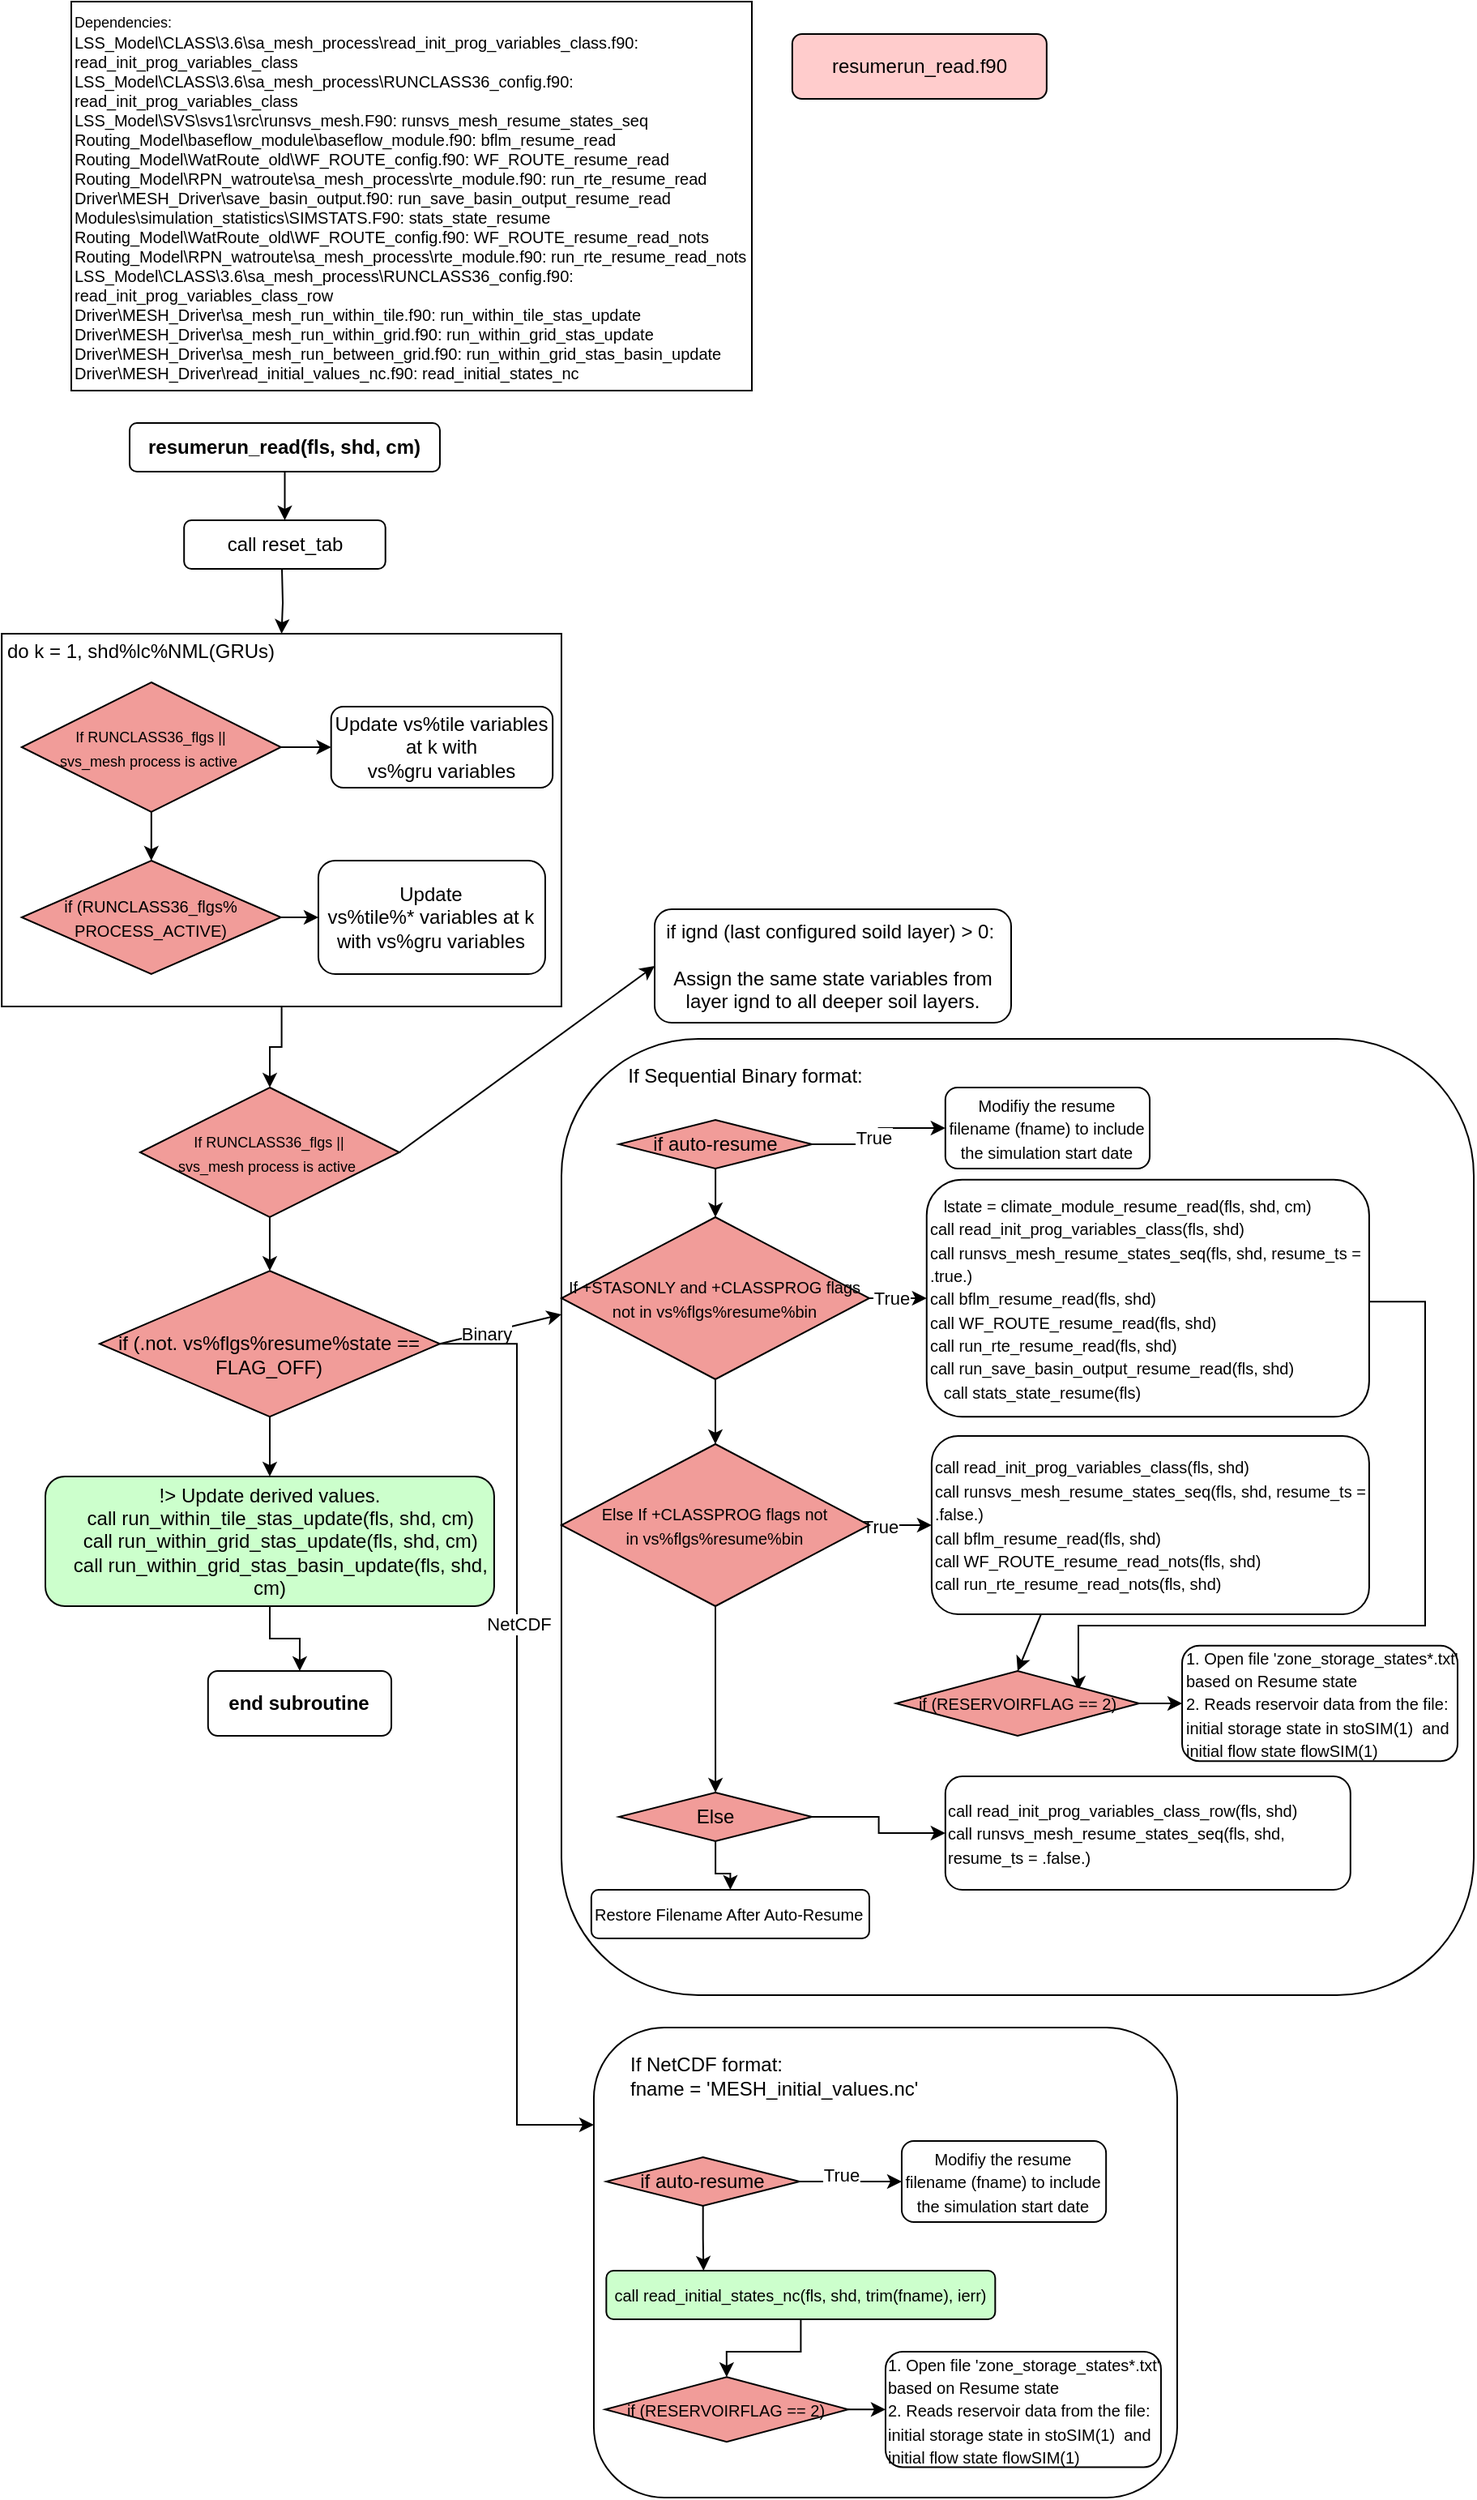 <mxfile version="24.8.3">
  <diagram name="Page-1" id="HpfYL4KAwdnJSC-sTgEP">
    <mxGraphModel dx="2516" dy="749" grid="1" gridSize="10" guides="1" tooltips="1" connect="1" arrows="1" fold="1" page="1" pageScale="1" pageWidth="850" pageHeight="1100" math="0" shadow="0">
      <root>
        <mxCell id="0" />
        <mxCell id="1" parent="0" />
        <mxCell id="4A6c9v3RaQ-BC8OZOFRq-1" value="resumerun_read.f90" style="rounded=1;whiteSpace=wrap;html=1;fillColor=#FFCCCC;" parent="1" vertex="1">
          <mxGeometry x="444.93" y="20" width="157" height="40" as="geometry" />
        </mxCell>
        <mxCell id="4A6c9v3RaQ-BC8OZOFRq-2" value="&lt;div&gt;&lt;font style=&quot;font-size: 9px;&quot;&gt;Dependencies:&lt;/font&gt;&lt;/div&gt;&lt;div&gt;&lt;font size=&quot;1&quot; style=&quot;&quot;&gt;&lt;div style=&quot;&quot;&gt;LSS_Model\CLASS\3.6\sa_mesh_process\read_init_prog_variables_class.f90: read_init_prog_variables_class&lt;/div&gt;&lt;div style=&quot;&quot;&gt;LSS_Model\CLASS\3.6\sa_mesh_process\RUNCLASS36_config.f90: read_init_prog_variables_class&lt;/div&gt;&lt;div style=&quot;&quot;&gt;LSS_Model\SVS\svs1\src\runsvs_mesh.F90: runsvs_mesh_resume_states_seq&lt;/div&gt;&lt;div style=&quot;&quot;&gt;Routing_Model\baseflow_module\baseflow_module.f90: bflm_resume_read&lt;/div&gt;&lt;div style=&quot;&quot;&gt;Routing_Model\WatRoute_old\WF_ROUTE_config.f90: WF_ROUTE_resume_read&lt;/div&gt;&lt;div style=&quot;&quot;&gt;Routing_Model\RPN_watroute\sa_mesh_process\rte_module.f90: run_rte_resume_read&lt;/div&gt;&lt;div style=&quot;&quot;&gt;Driver\MESH_Driver\save_basin_output.f90: run_save_basin_output_resume_read&lt;/div&gt;&lt;div style=&quot;&quot;&gt;Modules\simulation_statistics\SIMSTATS.F90: stats_state_resume&lt;/div&gt;&lt;div style=&quot;&quot;&gt;Routing_Model\WatRoute_old\WF_ROUTE_config.f90: WF_ROUTE_resume_read_nots&lt;/div&gt;&lt;div style=&quot;&quot;&gt;Routing_Model\RPN_watroute\sa_mesh_process\rte_module.f90: run_rte_resume_read_nots&lt;/div&gt;&lt;div style=&quot;&quot;&gt;LSS_Model\CLASS\3.6\sa_mesh_process\RUNCLASS36_config.f90: read_init_prog_variables_class_row&lt;/div&gt;&lt;div style=&quot;&quot;&gt;Driver\MESH_Driver\sa_mesh_run_within_tile.f90: run_within_tile_stas_update&lt;/div&gt;&lt;div style=&quot;&quot;&gt;Driver\MESH_Driver\sa_mesh_run_within_grid.f90: run_within_grid_stas_update&lt;/div&gt;&lt;div style=&quot;&quot;&gt;Driver\MESH_Driver\sa_mesh_run_between_grid.f90: run_within_grid_stas_basin_update&lt;/div&gt;&lt;div style=&quot;&quot;&gt;Driver\MESH_Driver\read_initial_values_nc.f90: read_initial_states_nc&lt;/div&gt;&lt;/font&gt;&lt;/div&gt;" style="rounded=0;whiteSpace=wrap;html=1;align=left;" parent="1" vertex="1">
          <mxGeometry width="420" height="240" as="geometry" />
        </mxCell>
        <mxCell id="4A6c9v3RaQ-BC8OZOFRq-5" value="" style="edgeStyle=orthogonalEdgeStyle;rounded=0;orthogonalLoop=1;jettySize=auto;html=1;" parent="1" source="4A6c9v3RaQ-BC8OZOFRq-3" target="4A6c9v3RaQ-BC8OZOFRq-4" edge="1">
          <mxGeometry relative="1" as="geometry" />
        </mxCell>
        <mxCell id="4A6c9v3RaQ-BC8OZOFRq-3" value="resumerun_read(fls, shd, cm)" style="rounded=1;whiteSpace=wrap;html=1;fontStyle=1" parent="1" vertex="1">
          <mxGeometry x="35.99" y="260" width="191.49" height="30" as="geometry" />
        </mxCell>
        <mxCell id="4A6c9v3RaQ-BC8OZOFRq-4" value="&lt;span style=&quot;font-weight: normal;&quot;&gt;call reset_tab&lt;/span&gt;" style="whiteSpace=wrap;html=1;rounded=1;fontStyle=1;" parent="1" vertex="1">
          <mxGeometry x="69.6" y="320" width="124.26" height="30" as="geometry" />
        </mxCell>
        <mxCell id="4A6c9v3RaQ-BC8OZOFRq-20" style="edgeStyle=orthogonalEdgeStyle;rounded=0;orthogonalLoop=1;jettySize=auto;html=1;" parent="1" source="4A6c9v3RaQ-BC8OZOFRq-6" target="4A6c9v3RaQ-BC8OZOFRq-19" edge="1">
          <mxGeometry relative="1" as="geometry" />
        </mxCell>
        <mxCell id="4A6c9v3RaQ-BC8OZOFRq-6" value="&lt;div&gt;&lt;br&gt;&lt;/div&gt;" style="rounded=0;whiteSpace=wrap;html=1;align=left;" parent="1" vertex="1">
          <mxGeometry x="-42.92" y="390" width="345.4" height="230" as="geometry" />
        </mxCell>
        <mxCell id="4A6c9v3RaQ-BC8OZOFRq-7" value="do k = 1, shd%lc%NML(GRUs)" style="text;html=1;align=center;verticalAlign=middle;whiteSpace=wrap;rounded=0;" parent="1" vertex="1">
          <mxGeometry x="-42.92" y="391" width="172.29" height="20" as="geometry" />
        </mxCell>
        <mxCell id="4A6c9v3RaQ-BC8OZOFRq-12" style="edgeStyle=orthogonalEdgeStyle;rounded=0;orthogonalLoop=1;jettySize=auto;html=1;entryX=0;entryY=0.5;entryDx=0;entryDy=0;" parent="1" source="4A6c9v3RaQ-BC8OZOFRq-8" target="4A6c9v3RaQ-BC8OZOFRq-10" edge="1">
          <mxGeometry relative="1" as="geometry" />
        </mxCell>
        <mxCell id="4A6c9v3RaQ-BC8OZOFRq-15" style="edgeStyle=orthogonalEdgeStyle;rounded=0;orthogonalLoop=1;jettySize=auto;html=1;entryX=0.5;entryY=0;entryDx=0;entryDy=0;" parent="1" source="4A6c9v3RaQ-BC8OZOFRq-8" target="4A6c9v3RaQ-BC8OZOFRq-13" edge="1">
          <mxGeometry relative="1" as="geometry" />
        </mxCell>
        <mxCell id="4A6c9v3RaQ-BC8OZOFRq-8" value="&lt;font style=&quot;font-size: 9px;&quot;&gt;If&amp;nbsp;RUNCLASS36_flgs ||&lt;/font&gt;&lt;div&gt;&lt;font style=&quot;font-size: 9px;&quot;&gt;svs_mesh process is active&amp;nbsp;&lt;/font&gt;&lt;/div&gt;" style="rhombus;whiteSpace=wrap;html=1;fillColor=#F19C99;" parent="1" vertex="1">
          <mxGeometry x="-30.63" y="420" width="160" height="80" as="geometry" />
        </mxCell>
        <mxCell id="4A6c9v3RaQ-BC8OZOFRq-10" value="&lt;span style=&quot;font-weight: normal;&quot;&gt;Update &lt;/span&gt;&lt;span style=&quot;font-weight: 400;&quot;&gt;vs%tile&lt;/span&gt;&lt;span style=&quot;font-weight: normal;&quot;&gt;&amp;nbsp;variables at k with &lt;/span&gt;&lt;span style=&quot;font-weight: 400;&quot;&gt;vs%gru&lt;/span&gt;&lt;span style=&quot;font-weight: normal;&quot;&gt;&amp;nbsp;variables&lt;/span&gt;" style="whiteSpace=wrap;html=1;rounded=1;fontStyle=1;" parent="1" vertex="1">
          <mxGeometry x="160.35" y="435" width="136.73" height="50" as="geometry" />
        </mxCell>
        <mxCell id="4A6c9v3RaQ-BC8OZOFRq-17" style="edgeStyle=orthogonalEdgeStyle;rounded=0;orthogonalLoop=1;jettySize=auto;html=1;entryX=0;entryY=0.5;entryDx=0;entryDy=0;" parent="1" source="4A6c9v3RaQ-BC8OZOFRq-13" target="4A6c9v3RaQ-BC8OZOFRq-14" edge="1">
          <mxGeometry relative="1" as="geometry" />
        </mxCell>
        <mxCell id="4A6c9v3RaQ-BC8OZOFRq-13" value="&lt;font size=&quot;1&quot;&gt;if (RUNCLASS36_flgs% PROCESS_ACTIVE)&lt;/font&gt;" style="rhombus;whiteSpace=wrap;html=1;fillColor=#F19C99;" parent="1" vertex="1">
          <mxGeometry x="-30.63" y="530" width="160" height="70" as="geometry" />
        </mxCell>
        <mxCell id="4A6c9v3RaQ-BC8OZOFRq-14" value="&lt;span style=&quot;font-weight: normal;&quot;&gt;Update &lt;/span&gt;&lt;span style=&quot;font-weight: 400;&quot;&gt;vs%tile%*&amp;nbsp;&lt;/span&gt;&lt;span style=&quot;font-weight: normal;&quot;&gt;variables at k with &lt;/span&gt;&lt;span style=&quot;font-weight: 400;&quot;&gt;vs%gru&lt;/span&gt;&lt;span style=&quot;font-weight: normal;&quot;&gt;&amp;nbsp;variables&lt;/span&gt;" style="whiteSpace=wrap;html=1;rounded=1;fontStyle=1;" parent="1" vertex="1">
          <mxGeometry x="152.48" y="530" width="140" height="70" as="geometry" />
        </mxCell>
        <mxCell id="4A6c9v3RaQ-BC8OZOFRq-23" style="rounded=0;orthogonalLoop=1;jettySize=auto;html=1;entryX=0;entryY=0.5;entryDx=0;entryDy=0;exitX=1;exitY=0.5;exitDx=0;exitDy=0;" parent="1" source="4A6c9v3RaQ-BC8OZOFRq-19" target="4A6c9v3RaQ-BC8OZOFRq-22" edge="1">
          <mxGeometry relative="1" as="geometry" />
        </mxCell>
        <mxCell id="4A6c9v3RaQ-BC8OZOFRq-61" style="rounded=0;orthogonalLoop=1;jettySize=auto;html=1;entryX=0.5;entryY=0;entryDx=0;entryDy=0;" parent="1" source="4A6c9v3RaQ-BC8OZOFRq-19" target="4A6c9v3RaQ-BC8OZOFRq-24" edge="1">
          <mxGeometry relative="1" as="geometry" />
        </mxCell>
        <mxCell id="4A6c9v3RaQ-BC8OZOFRq-19" value="&lt;font style=&quot;font-size: 9px;&quot;&gt;If&amp;nbsp;RUNCLASS36_flgs ||&lt;/font&gt;&lt;div&gt;&lt;font style=&quot;font-size: 9px;&quot;&gt;svs_mesh process is active&amp;nbsp;&lt;/font&gt;&lt;/div&gt;" style="rhombus;whiteSpace=wrap;html=1;fillColor=#F19C99;" parent="1" vertex="1">
          <mxGeometry x="42.48" y="670" width="160" height="80" as="geometry" />
        </mxCell>
        <mxCell id="4A6c9v3RaQ-BC8OZOFRq-21" style="edgeStyle=orthogonalEdgeStyle;rounded=0;orthogonalLoop=1;jettySize=auto;html=1;entryX=0.5;entryY=0;entryDx=0;entryDy=0;" parent="1" target="4A6c9v3RaQ-BC8OZOFRq-6" edge="1">
          <mxGeometry relative="1" as="geometry">
            <mxPoint x="130" y="350" as="sourcePoint" />
          </mxGeometry>
        </mxCell>
        <mxCell id="4A6c9v3RaQ-BC8OZOFRq-22" value="&lt;span style=&quot;font-weight: 400;&quot;&gt;if ignd (last configured soild layer) &amp;gt; 0:&amp;nbsp;&lt;/span&gt;&lt;div&gt;&lt;br&gt;&lt;/div&gt;&lt;div&gt;&lt;span style=&quot;font-weight: 400;&quot;&gt;Assign the same state variables from layer ignd to all deeper soil layers.&lt;/span&gt;&lt;/div&gt;" style="whiteSpace=wrap;html=1;rounded=1;fontStyle=1;" parent="1" vertex="1">
          <mxGeometry x="360.0" y="560" width="220" height="70" as="geometry" />
        </mxCell>
        <mxCell id="4A6c9v3RaQ-BC8OZOFRq-62" style="edgeStyle=orthogonalEdgeStyle;rounded=0;orthogonalLoop=1;jettySize=auto;html=1;entryX=0.5;entryY=0;entryDx=0;entryDy=0;" parent="1" source="4A6c9v3RaQ-BC8OZOFRq-24" target="4A6c9v3RaQ-BC8OZOFRq-59" edge="1">
          <mxGeometry relative="1" as="geometry" />
        </mxCell>
        <mxCell id="4A6c9v3RaQ-BC8OZOFRq-24" value="&lt;div&gt;&lt;font style=&quot;font-size: 12px;&quot;&gt;&lt;br&gt;&lt;/font&gt;&lt;/div&gt;&lt;font style=&quot;font-size: 12px;&quot;&gt;if (.not. vs%flgs%resume%state == FLAG_OFF)&lt;/font&gt;" style="rhombus;whiteSpace=wrap;html=1;fillColor=#F19C99;" parent="1" vertex="1">
          <mxGeometry x="17.48" y="783.13" width="210" height="90" as="geometry" />
        </mxCell>
        <mxCell id="4A6c9v3RaQ-BC8OZOFRq-56" style="rounded=0;orthogonalLoop=1;jettySize=auto;html=1;exitX=1;exitY=0.5;exitDx=0;exitDy=0;" parent="1" source="4A6c9v3RaQ-BC8OZOFRq-24" edge="1">
          <mxGeometry relative="1" as="geometry">
            <mxPoint x="302.48" y="810" as="targetPoint" />
          </mxGeometry>
        </mxCell>
        <mxCell id="ouQ78z2vMTuh8xTqLAgY-22" value="Binary" style="edgeLabel;html=1;align=center;verticalAlign=middle;resizable=0;points=[];" parent="4A6c9v3RaQ-BC8OZOFRq-56" vertex="1" connectable="0">
          <mxGeometry x="-0.267" relative="1" as="geometry">
            <mxPoint x="1" as="offset" />
          </mxGeometry>
        </mxCell>
        <mxCell id="4A6c9v3RaQ-BC8OZOFRq-64" style="edgeStyle=orthogonalEdgeStyle;rounded=0;orthogonalLoop=1;jettySize=auto;html=1;entryX=0.5;entryY=0;entryDx=0;entryDy=0;" parent="1" source="4A6c9v3RaQ-BC8OZOFRq-59" target="4A6c9v3RaQ-BC8OZOFRq-63" edge="1">
          <mxGeometry relative="1" as="geometry" />
        </mxCell>
        <mxCell id="4A6c9v3RaQ-BC8OZOFRq-59" value="&lt;div&gt;&lt;span style=&quot;font-weight: 400;&quot;&gt;!&amp;gt; Update derived values.&lt;/span&gt;&lt;/div&gt;&lt;div&gt;&lt;span style=&quot;font-weight: 400;&quot;&gt;&amp;nbsp; &amp;nbsp; call run_within_tile_stas_update(fls, shd, cm)&lt;/span&gt;&lt;/div&gt;&lt;div&gt;&lt;span style=&quot;font-weight: 400;&quot;&gt;&amp;nbsp; &amp;nbsp; call run_within_grid_stas_update(fls, shd, cm)&lt;/span&gt;&lt;/div&gt;&lt;div&gt;&lt;span style=&quot;font-weight: 400;&quot;&gt;&amp;nbsp; &amp;nbsp; call run_within_grid_stas_basin_update(fls, shd, cm)&lt;/span&gt;&lt;/div&gt;" style="whiteSpace=wrap;html=1;rounded=1;fontStyle=1;fillColor=#CCFFCC;" parent="1" vertex="1">
          <mxGeometry x="-16" y="910" width="276.96" height="80" as="geometry" />
        </mxCell>
        <mxCell id="4A6c9v3RaQ-BC8OZOFRq-63" value="end subroutine" style="whiteSpace=wrap;html=1;fillColor=#FFFFFF;rounded=1;fontStyle=1;" parent="1" vertex="1">
          <mxGeometry x="84.39" y="1030.01" width="113.13" height="40" as="geometry" />
        </mxCell>
        <mxCell id="ouQ78z2vMTuh8xTqLAgY-20" style="edgeStyle=orthogonalEdgeStyle;rounded=0;orthogonalLoop=1;jettySize=auto;html=1;entryX=0;entryY=0.207;entryDx=0;entryDy=0;entryPerimeter=0;" parent="1" source="4A6c9v3RaQ-BC8OZOFRq-24" target="ouQ78z2vMTuh8xTqLAgY-6" edge="1">
          <mxGeometry relative="1" as="geometry" />
        </mxCell>
        <mxCell id="ouQ78z2vMTuh8xTqLAgY-21" value="NetCDF" style="edgeLabel;html=1;align=center;verticalAlign=middle;resizable=0;points=[];" parent="ouQ78z2vMTuh8xTqLAgY-20" vertex="1" connectable="0">
          <mxGeometry x="-0.235" y="1" relative="1" as="geometry">
            <mxPoint as="offset" />
          </mxGeometry>
        </mxCell>
        <mxCell id="ouQ78z2vMTuh8xTqLAgY-23" value="" style="group" parent="1" vertex="1" connectable="0">
          <mxGeometry x="302.48" y="640" width="563.04" height="590" as="geometry" />
        </mxCell>
        <mxCell id="4A6c9v3RaQ-BC8OZOFRq-26" value="&lt;div&gt;&lt;span style=&quot;font-weight: 400;&quot;&gt;&lt;br&gt;&lt;/span&gt;&lt;div&gt;&lt;div&gt;&lt;span style=&quot;font-weight: 400;&quot;&gt;&lt;br&gt;&lt;/span&gt;&lt;/div&gt;&lt;/div&gt;&lt;/div&gt;" style="whiteSpace=wrap;html=1;rounded=1;fontStyle=1;container=0;" parent="ouQ78z2vMTuh8xTqLAgY-23" vertex="1">
          <mxGeometry width="563.04" height="590" as="geometry" />
        </mxCell>
        <mxCell id="4A6c9v3RaQ-BC8OZOFRq-27" value="If Sequential Binary format:&lt;div&gt;&lt;br&gt;&lt;/div&gt;" style="text;html=1;align=center;verticalAlign=middle;whiteSpace=wrap;rounded=0;container=0;" parent="ouQ78z2vMTuh8xTqLAgY-23" vertex="1">
          <mxGeometry x="27.5" y="20" width="172.29" height="20" as="geometry" />
        </mxCell>
        <mxCell id="4A6c9v3RaQ-BC8OZOFRq-30" style="edgeStyle=orthogonalEdgeStyle;rounded=0;orthogonalLoop=1;jettySize=auto;html=1;entryX=0;entryY=0.5;entryDx=0;entryDy=0;" parent="ouQ78z2vMTuh8xTqLAgY-23" source="4A6c9v3RaQ-BC8OZOFRq-28" target="4A6c9v3RaQ-BC8OZOFRq-29" edge="1">
          <mxGeometry relative="1" as="geometry" />
        </mxCell>
        <mxCell id="4A6c9v3RaQ-BC8OZOFRq-40" value="True" style="edgeLabel;html=1;align=center;verticalAlign=middle;resizable=0;points=[];container=0;" parent="4A6c9v3RaQ-BC8OZOFRq-30" vertex="1" connectable="0">
          <mxGeometry x="-0.185" y="4" relative="1" as="geometry">
            <mxPoint as="offset" />
          </mxGeometry>
        </mxCell>
        <mxCell id="4A6c9v3RaQ-BC8OZOFRq-32" style="edgeStyle=orthogonalEdgeStyle;rounded=0;orthogonalLoop=1;jettySize=auto;html=1;" parent="ouQ78z2vMTuh8xTqLAgY-23" source="4A6c9v3RaQ-BC8OZOFRq-28" target="4A6c9v3RaQ-BC8OZOFRq-31" edge="1">
          <mxGeometry relative="1" as="geometry" />
        </mxCell>
        <mxCell id="4A6c9v3RaQ-BC8OZOFRq-28" value="if auto-resume" style="rhombus;whiteSpace=wrap;html=1;fillColor=#F19C99;container=0;" parent="ouQ78z2vMTuh8xTqLAgY-23" vertex="1">
          <mxGeometry x="35.37" y="50" width="119.26" height="30" as="geometry" />
        </mxCell>
        <mxCell id="4A6c9v3RaQ-BC8OZOFRq-29" value="&lt;span style=&quot;font-weight: 400;&quot;&gt;&lt;font style=&quot;font-size: 10px;&quot;&gt;Modifiy the resume filename (fname) to include the simulation start date&lt;/font&gt;&lt;/span&gt;" style="whiteSpace=wrap;html=1;rounded=1;fontStyle=1;container=0;" parent="ouQ78z2vMTuh8xTqLAgY-23" vertex="1">
          <mxGeometry x="236.93" y="30" width="126.11" height="50" as="geometry" />
        </mxCell>
        <mxCell id="4A6c9v3RaQ-BC8OZOFRq-34" style="edgeStyle=orthogonalEdgeStyle;rounded=0;orthogonalLoop=1;jettySize=auto;html=1;entryX=0;entryY=0.5;entryDx=0;entryDy=0;" parent="ouQ78z2vMTuh8xTqLAgY-23" source="4A6c9v3RaQ-BC8OZOFRq-31" target="4A6c9v3RaQ-BC8OZOFRq-33" edge="1">
          <mxGeometry relative="1" as="geometry" />
        </mxCell>
        <mxCell id="4A6c9v3RaQ-BC8OZOFRq-39" value="True" style="edgeLabel;html=1;align=center;verticalAlign=middle;resizable=0;points=[];container=0;" parent="4A6c9v3RaQ-BC8OZOFRq-34" vertex="1" connectable="0">
          <mxGeometry x="-0.4" relative="1" as="geometry">
            <mxPoint as="offset" />
          </mxGeometry>
        </mxCell>
        <mxCell id="4A6c9v3RaQ-BC8OZOFRq-38" style="edgeStyle=orthogonalEdgeStyle;rounded=0;orthogonalLoop=1;jettySize=auto;html=1;" parent="ouQ78z2vMTuh8xTqLAgY-23" source="4A6c9v3RaQ-BC8OZOFRq-31" target="4A6c9v3RaQ-BC8OZOFRq-35" edge="1">
          <mxGeometry relative="1" as="geometry" />
        </mxCell>
        <mxCell id="4A6c9v3RaQ-BC8OZOFRq-31" value="&lt;font style=&quot;font-size: 10px;&quot;&gt;If +STASONLY and +CLASSPROG flags not in&amp;nbsp;vs%flgs%resume%bin&lt;/font&gt;" style="rhombus;whiteSpace=wrap;html=1;fillColor=#F19C99;container=0;" parent="ouQ78z2vMTuh8xTqLAgY-23" vertex="1">
          <mxGeometry y="110" width="190" height="100" as="geometry" />
        </mxCell>
        <mxCell id="ouQ78z2vMTuh8xTqLAgY-4" style="rounded=0;orthogonalLoop=1;jettySize=auto;html=1;entryX=0.5;entryY=0;entryDx=0;entryDy=0;exitX=0.25;exitY=1;exitDx=0;exitDy=0;" parent="ouQ78z2vMTuh8xTqLAgY-23" source="4A6c9v3RaQ-BC8OZOFRq-36" target="ouQ78z2vMTuh8xTqLAgY-1" edge="1">
          <mxGeometry relative="1" as="geometry" />
        </mxCell>
        <mxCell id="ouQ78z2vMTuh8xTqLAgY-5" style="edgeStyle=orthogonalEdgeStyle;rounded=0;orthogonalLoop=1;jettySize=auto;html=1;entryX=1;entryY=0;entryDx=0;entryDy=0;" parent="ouQ78z2vMTuh8xTqLAgY-23" edge="1">
          <mxGeometry relative="1" as="geometry">
            <mxPoint x="498.47" y="162.1" as="sourcePoint" />
            <mxPoint x="319.02" y="402.01" as="targetPoint" />
            <Array as="points">
              <mxPoint x="533.04" y="162" />
              <mxPoint x="533.04" y="362" />
              <mxPoint x="319.04" y="362" />
            </Array>
          </mxGeometry>
        </mxCell>
        <mxCell id="4A6c9v3RaQ-BC8OZOFRq-33" value="&lt;div&gt;&lt;span style=&quot;font-size: 10px; font-weight: 400;&quot;&gt;&amp;nbsp; &amp;nbsp;lstate = climate_module_resume_read(fls, shd, cm)&lt;/span&gt;&lt;/div&gt;&lt;div&gt;&lt;span style=&quot;font-size: 10px; font-weight: 400;&quot;&gt;call read_init_prog_variables_class(fls, shd)&lt;/span&gt;&lt;/div&gt;&lt;div&gt;&lt;span style=&quot;font-size: 10px; font-weight: 400;&quot;&gt;call runsvs_mesh_resume_states_seq(fls, shd, resume_ts = .true.)&lt;/span&gt;&lt;/div&gt;&lt;div&gt;&lt;span style=&quot;font-size: 10px; font-weight: 400;&quot;&gt;call bflm_resume_read(fls, shd)&lt;/span&gt;&lt;/div&gt;&lt;div&gt;&lt;span style=&quot;font-size: 10px; font-weight: 400;&quot;&gt;call WF_ROUTE_resume_read(fls, shd)&lt;/span&gt;&lt;/div&gt;&lt;div&gt;&lt;span style=&quot;font-size: 10px; font-weight: 400;&quot;&gt;call run_rte_resume_read(fls, shd)&lt;/span&gt;&lt;/div&gt;&lt;div&gt;&lt;span style=&quot;font-size: 10px; font-weight: 400;&quot;&gt;call run_save_basin_output_resume_read(fls, shd)&lt;/span&gt;&lt;/div&gt;&lt;div&gt;&lt;span style=&quot;font-size: 10px; font-weight: 400;&quot;&gt;&amp;nbsp; &amp;nbsp;call stats_state_resume(fls)&lt;/span&gt;&lt;/div&gt;" style="whiteSpace=wrap;html=1;rounded=1;fontStyle=1;align=left;container=0;" parent="ouQ78z2vMTuh8xTqLAgY-23" vertex="1">
          <mxGeometry x="225.4" y="86.88" width="273.07" height="146.25" as="geometry" />
        </mxCell>
        <mxCell id="4A6c9v3RaQ-BC8OZOFRq-37" style="edgeStyle=orthogonalEdgeStyle;rounded=0;orthogonalLoop=1;jettySize=auto;html=1;entryX=0;entryY=0.5;entryDx=0;entryDy=0;" parent="ouQ78z2vMTuh8xTqLAgY-23" source="4A6c9v3RaQ-BC8OZOFRq-35" target="4A6c9v3RaQ-BC8OZOFRq-36" edge="1">
          <mxGeometry relative="1" as="geometry" />
        </mxCell>
        <mxCell id="4A6c9v3RaQ-BC8OZOFRq-41" value="True" style="edgeLabel;html=1;align=center;verticalAlign=middle;resizable=0;points=[];container=0;" parent="4A6c9v3RaQ-BC8OZOFRq-37" vertex="1" connectable="0">
          <mxGeometry x="-0.712" y="-1" relative="1" as="geometry">
            <mxPoint as="offset" />
          </mxGeometry>
        </mxCell>
        <mxCell id="4A6c9v3RaQ-BC8OZOFRq-46" style="edgeStyle=orthogonalEdgeStyle;rounded=0;orthogonalLoop=1;jettySize=auto;html=1;" parent="ouQ78z2vMTuh8xTqLAgY-23" source="4A6c9v3RaQ-BC8OZOFRq-35" target="4A6c9v3RaQ-BC8OZOFRq-44" edge="1">
          <mxGeometry relative="1" as="geometry" />
        </mxCell>
        <mxCell id="4A6c9v3RaQ-BC8OZOFRq-35" value="&lt;font style=&quot;font-size: 10px;&quot;&gt;Else If +CLASSPROG flags not in&amp;nbsp;vs%flgs%resume%bin&lt;/font&gt;" style="rhombus;whiteSpace=wrap;html=1;fillColor=#F19C99;container=0;" parent="ouQ78z2vMTuh8xTqLAgY-23" vertex="1">
          <mxGeometry y="250" width="190" height="100" as="geometry" />
        </mxCell>
        <mxCell id="4A6c9v3RaQ-BC8OZOFRq-36" value="&lt;div&gt;&lt;span style=&quot;font-size: 10px; font-weight: 400;&quot;&gt;call read_init_prog_variables_class(fls, shd)&lt;/span&gt;&lt;/div&gt;&lt;div&gt;&lt;span style=&quot;font-size: 10px; font-weight: 400;&quot;&gt;call runsvs_mesh_resume_states_seq(fls, shd, resume_ts = .false.)&lt;/span&gt;&lt;/div&gt;&lt;div&gt;&lt;span style=&quot;font-size: 10px; font-weight: 400;&quot;&gt;call bflm_resume_read(fls, shd)&lt;/span&gt;&lt;/div&gt;&lt;div&gt;&lt;span style=&quot;font-size: 10px; font-weight: 400;&quot;&gt;call WF_ROUTE_resume_read_nots(fls, shd)&lt;/span&gt;&lt;/div&gt;&lt;div&gt;&lt;span style=&quot;font-size: 10px; font-weight: 400;&quot;&gt;call run_rte_resume_read_nots(fls, shd)&lt;/span&gt;&lt;/div&gt;" style="whiteSpace=wrap;html=1;rounded=1;fontStyle=1;align=left;container=0;" parent="ouQ78z2vMTuh8xTqLAgY-23" vertex="1">
          <mxGeometry x="228.47" y="245" width="270" height="110" as="geometry" />
        </mxCell>
        <mxCell id="4A6c9v3RaQ-BC8OZOFRq-43" value="&lt;div&gt;&lt;span style=&quot;font-size: 10px; font-weight: 400;&quot;&gt;call read_init_prog_variables_class_row(fls, shd)&lt;/span&gt;&lt;/div&gt;&lt;div&gt;&lt;span style=&quot;font-size: 10px; font-weight: 400;&quot;&gt;call runsvs_mesh_resume_states_seq(fls, shd, resume_ts = .false.)&lt;/span&gt;&lt;/div&gt;" style="whiteSpace=wrap;html=1;rounded=1;fontStyle=1;align=left;container=0;" parent="ouQ78z2vMTuh8xTqLAgY-23" vertex="1">
          <mxGeometry x="236.93" y="455" width="250" height="70" as="geometry" />
        </mxCell>
        <mxCell id="4A6c9v3RaQ-BC8OZOFRq-45" style="edgeStyle=orthogonalEdgeStyle;rounded=0;orthogonalLoop=1;jettySize=auto;html=1;" parent="ouQ78z2vMTuh8xTqLAgY-23" source="4A6c9v3RaQ-BC8OZOFRq-44" target="4A6c9v3RaQ-BC8OZOFRq-43" edge="1">
          <mxGeometry relative="1" as="geometry" />
        </mxCell>
        <mxCell id="4A6c9v3RaQ-BC8OZOFRq-51" value="" style="edgeStyle=orthogonalEdgeStyle;rounded=0;orthogonalLoop=1;jettySize=auto;html=1;entryX=0.5;entryY=0;entryDx=0;entryDy=0;" parent="ouQ78z2vMTuh8xTqLAgY-23" source="4A6c9v3RaQ-BC8OZOFRq-44" target="4A6c9v3RaQ-BC8OZOFRq-52" edge="1">
          <mxGeometry relative="1" as="geometry">
            <mxPoint x="95.33" y="515" as="targetPoint" />
          </mxGeometry>
        </mxCell>
        <mxCell id="4A6c9v3RaQ-BC8OZOFRq-44" value="Else" style="rhombus;whiteSpace=wrap;html=1;fillColor=#F19C99;container=0;" parent="ouQ78z2vMTuh8xTqLAgY-23" vertex="1">
          <mxGeometry x="35.37" y="465" width="119.26" height="30" as="geometry" />
        </mxCell>
        <mxCell id="4A6c9v3RaQ-BC8OZOFRq-52" value="&lt;span style=&quot;font-size: 10px; font-weight: 400;&quot;&gt;Restore Filename After Auto-Resume&lt;/span&gt;" style="whiteSpace=wrap;html=1;rounded=1;fontStyle=1;align=left;container=0;" parent="ouQ78z2vMTuh8xTqLAgY-23" vertex="1">
          <mxGeometry x="18.44" y="525" width="171.56" height="30" as="geometry" />
        </mxCell>
        <mxCell id="ouQ78z2vMTuh8xTqLAgY-3" style="edgeStyle=orthogonalEdgeStyle;rounded=0;orthogonalLoop=1;jettySize=auto;html=1;entryX=0;entryY=0.5;entryDx=0;entryDy=0;" parent="ouQ78z2vMTuh8xTqLAgY-23" source="ouQ78z2vMTuh8xTqLAgY-1" target="ouQ78z2vMTuh8xTqLAgY-2" edge="1">
          <mxGeometry relative="1" as="geometry" />
        </mxCell>
        <mxCell id="ouQ78z2vMTuh8xTqLAgY-1" value="&lt;font style=&quot;font-size: 10px;&quot;&gt;if (RESERVOIRFLAG == 2)&lt;/font&gt;" style="rhombus;whiteSpace=wrap;html=1;fillColor=#F19C99;container=0;" parent="ouQ78z2vMTuh8xTqLAgY-23" vertex="1">
          <mxGeometry x="206.52" y="390.01" width="150" height="40" as="geometry" />
        </mxCell>
        <mxCell id="ouQ78z2vMTuh8xTqLAgY-2" value="&lt;span style=&quot;font-size: 10px; font-weight: 400;&quot;&gt;1. Open file &#39;zone_storage_states*.txt&#39; based on Resume state&lt;/span&gt;&lt;div&gt;&lt;span style=&quot;font-size: 10px; font-weight: 400;&quot;&gt;2.&amp;nbsp;&lt;/span&gt;&lt;span style=&quot;background-color: initial; font-size: 10px; font-weight: 400;&quot;&gt;Reads reservoir data from the file: initial storage state in&amp;nbsp;&lt;/span&gt;&lt;span style=&quot;background-color: initial; font-size: 10px; font-weight: 400;&quot;&gt;stoSIM(1)&lt;/span&gt;&lt;span style=&quot;background-color: initial; font-size: 10px; font-weight: 400;&quot;&gt;&amp;nbsp;&amp;nbsp;and initial flow state&amp;nbsp;&lt;/span&gt;&lt;span style=&quot;background-color: initial; font-size: 10px; font-weight: 400;&quot;&gt;flowSIM(1)&lt;/span&gt;&lt;/div&gt;" style="whiteSpace=wrap;html=1;rounded=1;fontStyle=1;align=left;container=0;" parent="ouQ78z2vMTuh8xTqLAgY-23" vertex="1">
          <mxGeometry x="383.04" y="374.38" width="170" height="71.25" as="geometry" />
        </mxCell>
        <mxCell id="ouQ78z2vMTuh8xTqLAgY-24" value="" style="group" parent="1" vertex="1" connectable="0">
          <mxGeometry x="322.48" y="1250" width="360" height="290" as="geometry" />
        </mxCell>
        <mxCell id="ouQ78z2vMTuh8xTqLAgY-6" value="&lt;div&gt;&lt;span style=&quot;font-weight: 400;&quot;&gt;&lt;br&gt;&lt;/span&gt;&lt;div&gt;&lt;div&gt;&lt;span style=&quot;font-weight: 400;&quot;&gt;&lt;br&gt;&lt;/span&gt;&lt;/div&gt;&lt;/div&gt;&lt;/div&gt;" style="whiteSpace=wrap;html=1;rounded=1;fontStyle=1;container=0;" parent="ouQ78z2vMTuh8xTqLAgY-24" vertex="1">
          <mxGeometry width="360" height="290" as="geometry" />
        </mxCell>
        <mxCell id="ouQ78z2vMTuh8xTqLAgY-7" value="If NetCDF format:&lt;div&gt;fname = &#39;MESH_initial_values.nc&#39;&lt;/div&gt;" style="text;html=1;align=left;verticalAlign=middle;whiteSpace=wrap;rounded=0;container=0;" parent="ouQ78z2vMTuh8xTqLAgY-24" vertex="1">
          <mxGeometry x="20.25" y="20" width="200.7" height="20" as="geometry" />
        </mxCell>
        <mxCell id="ouQ78z2vMTuh8xTqLAgY-15" style="edgeStyle=orthogonalEdgeStyle;rounded=0;orthogonalLoop=1;jettySize=auto;html=1;entryX=0.25;entryY=0;entryDx=0;entryDy=0;" parent="ouQ78z2vMTuh8xTqLAgY-24" source="ouQ78z2vMTuh8xTqLAgY-10" target="ouQ78z2vMTuh8xTqLAgY-14" edge="1">
          <mxGeometry relative="1" as="geometry" />
        </mxCell>
        <mxCell id="ouQ78z2vMTuh8xTqLAgY-10" value="if auto-resume" style="rhombus;whiteSpace=wrap;html=1;fillColor=#F19C99;container=0;" parent="ouQ78z2vMTuh8xTqLAgY-24" vertex="1">
          <mxGeometry x="7.69" y="80" width="119.26" height="30" as="geometry" />
        </mxCell>
        <mxCell id="ouQ78z2vMTuh8xTqLAgY-11" style="edgeStyle=orthogonalEdgeStyle;rounded=0;orthogonalLoop=1;jettySize=auto;html=1;entryX=0;entryY=0.5;entryDx=0;entryDy=0;" parent="ouQ78z2vMTuh8xTqLAgY-24" source="ouQ78z2vMTuh8xTqLAgY-10" target="ouQ78z2vMTuh8xTqLAgY-13" edge="1">
          <mxGeometry relative="1" as="geometry" />
        </mxCell>
        <mxCell id="ouQ78z2vMTuh8xTqLAgY-12" value="True" style="edgeLabel;html=1;align=center;verticalAlign=middle;resizable=0;points=[];container=0;" parent="ouQ78z2vMTuh8xTqLAgY-11" vertex="1" connectable="0">
          <mxGeometry x="-0.185" y="4" relative="1" as="geometry">
            <mxPoint as="offset" />
          </mxGeometry>
        </mxCell>
        <mxCell id="ouQ78z2vMTuh8xTqLAgY-13" value="&lt;span style=&quot;font-weight: 400;&quot;&gt;&lt;font style=&quot;font-size: 10px;&quot;&gt;Modifiy the resume filename (fname) to include the simulation start date&lt;/font&gt;&lt;/span&gt;" style="whiteSpace=wrap;html=1;rounded=1;fontStyle=1;container=0;" parent="ouQ78z2vMTuh8xTqLAgY-24" vertex="1">
          <mxGeometry x="190" y="70" width="126.11" height="50" as="geometry" />
        </mxCell>
        <mxCell id="ouQ78z2vMTuh8xTqLAgY-19" style="edgeStyle=orthogonalEdgeStyle;rounded=0;orthogonalLoop=1;jettySize=auto;html=1;entryX=0.5;entryY=0;entryDx=0;entryDy=0;" parent="ouQ78z2vMTuh8xTqLAgY-24" source="ouQ78z2vMTuh8xTqLAgY-14" target="ouQ78z2vMTuh8xTqLAgY-16" edge="1">
          <mxGeometry relative="1" as="geometry" />
        </mxCell>
        <mxCell id="ouQ78z2vMTuh8xTqLAgY-14" value="&lt;span style=&quot;font-size: 10px; font-weight: 400;&quot;&gt;call read_initial_states_nc(fls, shd, trim(fname), ierr)&lt;/span&gt;" style="whiteSpace=wrap;html=1;rounded=1;fontStyle=1;container=0;fillColor=#CCFFCC;" parent="ouQ78z2vMTuh8xTqLAgY-24" vertex="1">
          <mxGeometry x="7.69" y="150" width="240" height="30" as="geometry" />
        </mxCell>
        <mxCell id="ouQ78z2vMTuh8xTqLAgY-18" style="edgeStyle=orthogonalEdgeStyle;rounded=0;orthogonalLoop=1;jettySize=auto;html=1;entryX=0;entryY=0.5;entryDx=0;entryDy=0;" parent="ouQ78z2vMTuh8xTqLAgY-24" source="ouQ78z2vMTuh8xTqLAgY-16" target="ouQ78z2vMTuh8xTqLAgY-17" edge="1">
          <mxGeometry relative="1" as="geometry" />
        </mxCell>
        <mxCell id="ouQ78z2vMTuh8xTqLAgY-16" value="&lt;font style=&quot;font-size: 10px;&quot;&gt;if (RESERVOIRFLAG == 2)&lt;/font&gt;" style="rhombus;whiteSpace=wrap;html=1;fillColor=#F19C99;container=0;" parent="ouQ78z2vMTuh8xTqLAgY-24" vertex="1">
          <mxGeometry x="6.96" y="215.62" width="150" height="40" as="geometry" />
        </mxCell>
        <mxCell id="ouQ78z2vMTuh8xTqLAgY-17" value="&lt;span style=&quot;font-size: 10px; font-weight: 400;&quot;&gt;1. Open file &#39;zone_storage_states*.txt&#39; based on Resume state&lt;/span&gt;&lt;div&gt;&lt;span style=&quot;font-size: 10px; font-weight: 400;&quot;&gt;2.&amp;nbsp;&lt;/span&gt;&lt;span style=&quot;background-color: initial; font-size: 10px; font-weight: 400;&quot;&gt;Reads reservoir data from the file: initial storage state in&amp;nbsp;&lt;/span&gt;&lt;span style=&quot;background-color: initial; font-size: 10px; font-weight: 400;&quot;&gt;stoSIM(1)&lt;/span&gt;&lt;span style=&quot;background-color: initial; font-size: 10px; font-weight: 400;&quot;&gt;&amp;nbsp;&amp;nbsp;and initial flow state&amp;nbsp;&lt;/span&gt;&lt;span style=&quot;background-color: initial; font-size: 10px; font-weight: 400;&quot;&gt;flowSIM(1)&lt;/span&gt;&lt;/div&gt;" style="whiteSpace=wrap;html=1;rounded=1;fontStyle=1;align=left;container=0;" parent="ouQ78z2vMTuh8xTqLAgY-24" vertex="1">
          <mxGeometry x="180" y="200" width="170" height="71.25" as="geometry" />
        </mxCell>
      </root>
    </mxGraphModel>
  </diagram>
</mxfile>
